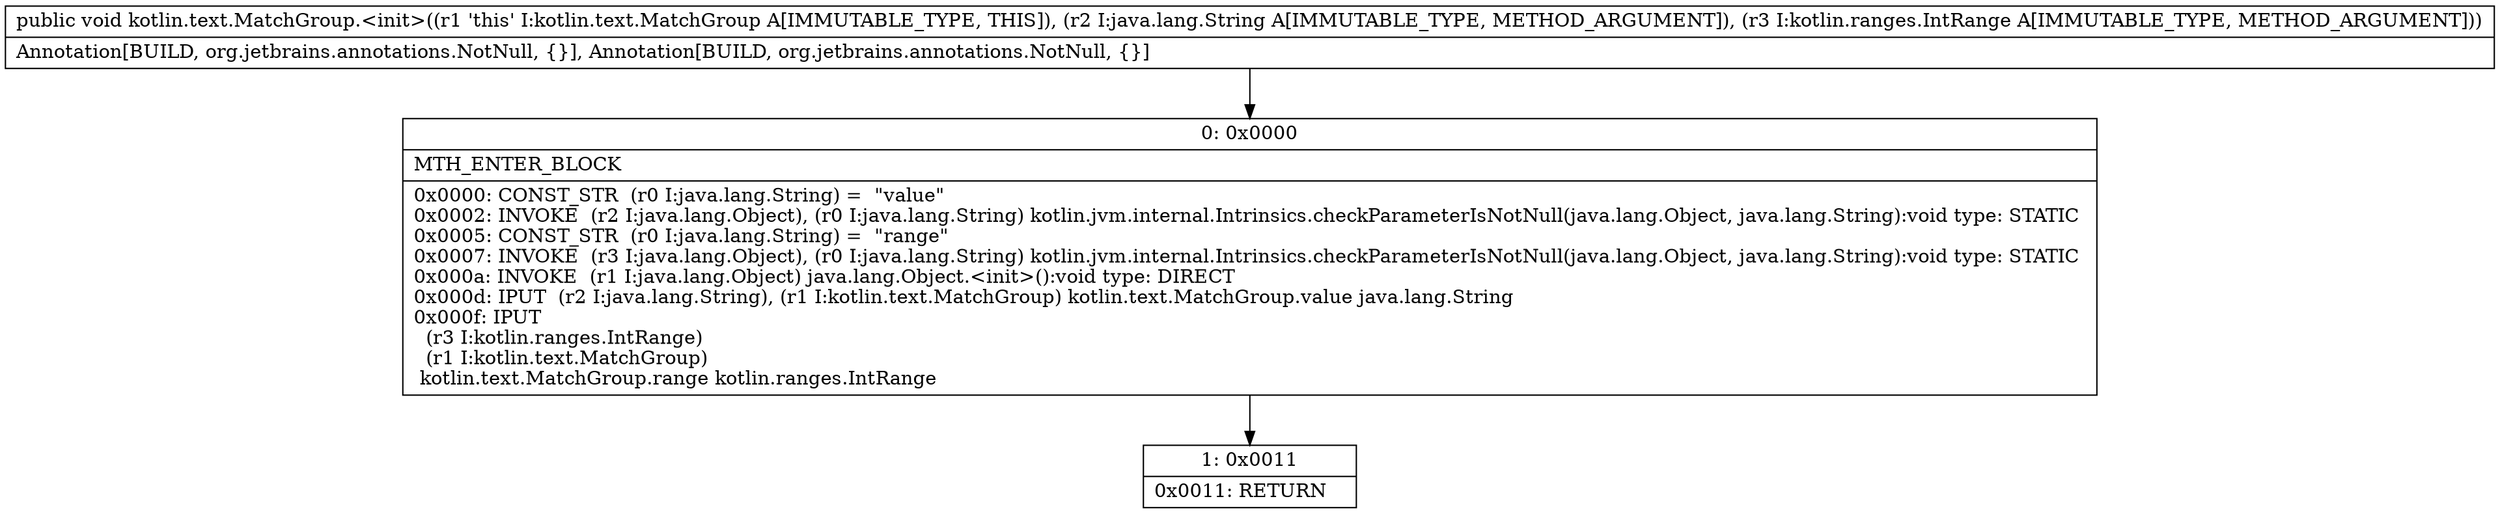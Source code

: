 digraph "CFG forkotlin.text.MatchGroup.\<init\>(Ljava\/lang\/String;Lkotlin\/ranges\/IntRange;)V" {
Node_0 [shape=record,label="{0\:\ 0x0000|MTH_ENTER_BLOCK\l|0x0000: CONST_STR  (r0 I:java.lang.String) =  \"value\" \l0x0002: INVOKE  (r2 I:java.lang.Object), (r0 I:java.lang.String) kotlin.jvm.internal.Intrinsics.checkParameterIsNotNull(java.lang.Object, java.lang.String):void type: STATIC \l0x0005: CONST_STR  (r0 I:java.lang.String) =  \"range\" \l0x0007: INVOKE  (r3 I:java.lang.Object), (r0 I:java.lang.String) kotlin.jvm.internal.Intrinsics.checkParameterIsNotNull(java.lang.Object, java.lang.String):void type: STATIC \l0x000a: INVOKE  (r1 I:java.lang.Object) java.lang.Object.\<init\>():void type: DIRECT \l0x000d: IPUT  (r2 I:java.lang.String), (r1 I:kotlin.text.MatchGroup) kotlin.text.MatchGroup.value java.lang.String \l0x000f: IPUT  \l  (r3 I:kotlin.ranges.IntRange)\l  (r1 I:kotlin.text.MatchGroup)\l kotlin.text.MatchGroup.range kotlin.ranges.IntRange \l}"];
Node_1 [shape=record,label="{1\:\ 0x0011|0x0011: RETURN   \l}"];
MethodNode[shape=record,label="{public void kotlin.text.MatchGroup.\<init\>((r1 'this' I:kotlin.text.MatchGroup A[IMMUTABLE_TYPE, THIS]), (r2 I:java.lang.String A[IMMUTABLE_TYPE, METHOD_ARGUMENT]), (r3 I:kotlin.ranges.IntRange A[IMMUTABLE_TYPE, METHOD_ARGUMENT]))  | Annotation[BUILD, org.jetbrains.annotations.NotNull, \{\}], Annotation[BUILD, org.jetbrains.annotations.NotNull, \{\}]\l}"];
MethodNode -> Node_0;
Node_0 -> Node_1;
}

